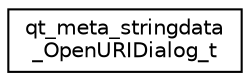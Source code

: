 digraph "Graphical Class Hierarchy"
{
 // LATEX_PDF_SIZE
  edge [fontname="Helvetica",fontsize="10",labelfontname="Helvetica",labelfontsize="10"];
  node [fontname="Helvetica",fontsize="10",shape=record];
  rankdir="LR";
  Node0 [label="qt_meta_stringdata\l_OpenURIDialog_t",height=0.2,width=0.4,color="black", fillcolor="white", style="filled",URL="$structqt__meta__stringdata___open_u_r_i_dialog__t.html",tooltip=" "];
}
